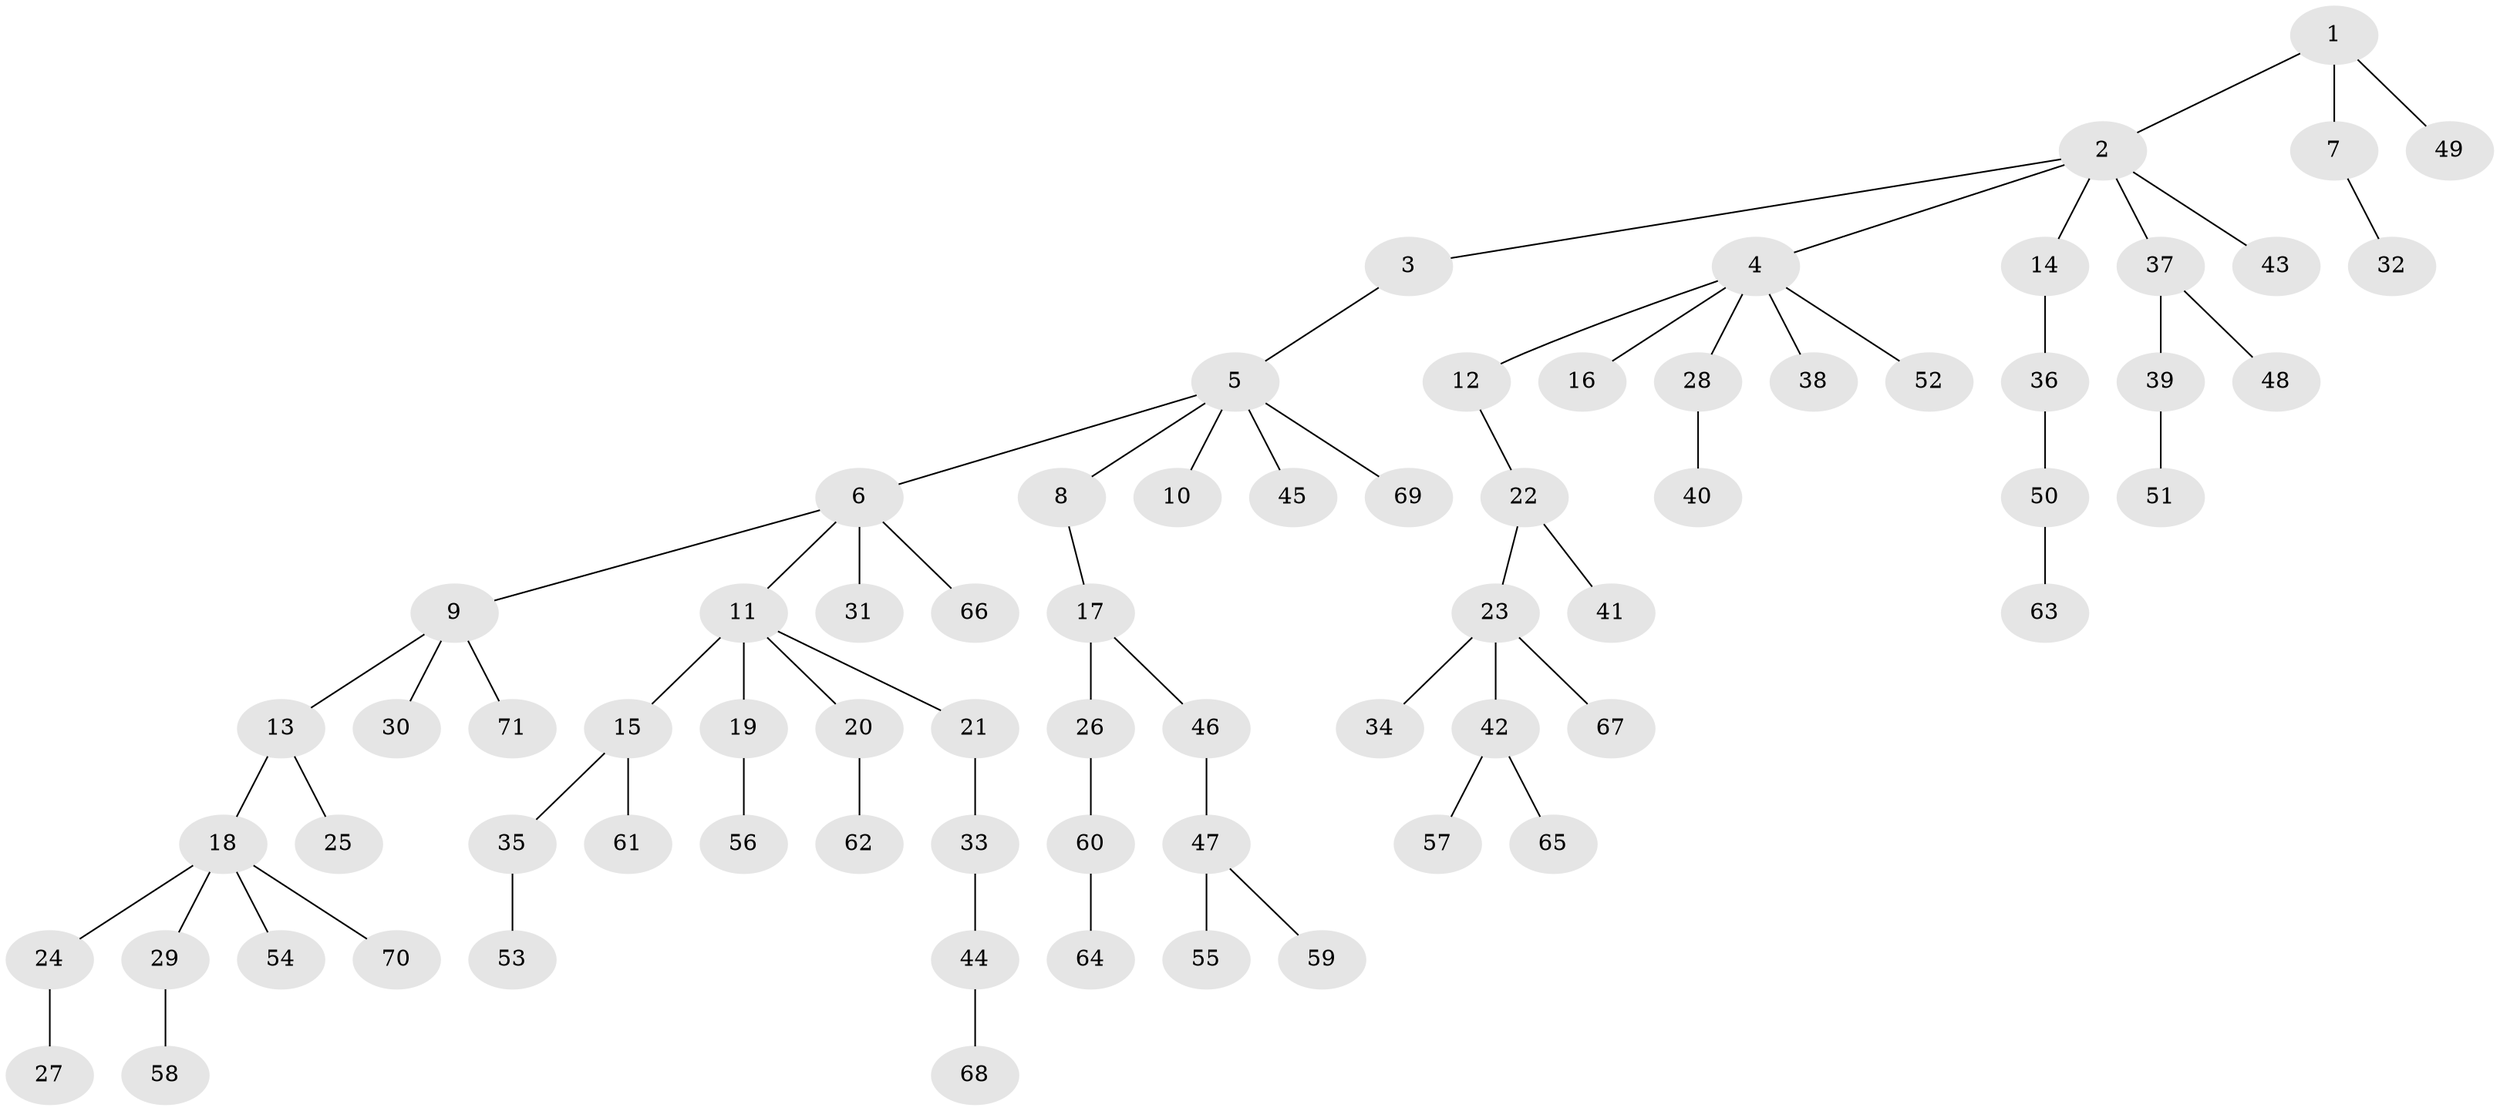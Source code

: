 // Generated by graph-tools (version 1.1) at 2025/50/03/09/25 03:50:23]
// undirected, 71 vertices, 70 edges
graph export_dot {
graph [start="1"]
  node [color=gray90,style=filled];
  1;
  2;
  3;
  4;
  5;
  6;
  7;
  8;
  9;
  10;
  11;
  12;
  13;
  14;
  15;
  16;
  17;
  18;
  19;
  20;
  21;
  22;
  23;
  24;
  25;
  26;
  27;
  28;
  29;
  30;
  31;
  32;
  33;
  34;
  35;
  36;
  37;
  38;
  39;
  40;
  41;
  42;
  43;
  44;
  45;
  46;
  47;
  48;
  49;
  50;
  51;
  52;
  53;
  54;
  55;
  56;
  57;
  58;
  59;
  60;
  61;
  62;
  63;
  64;
  65;
  66;
  67;
  68;
  69;
  70;
  71;
  1 -- 2;
  1 -- 7;
  1 -- 49;
  2 -- 3;
  2 -- 4;
  2 -- 14;
  2 -- 37;
  2 -- 43;
  3 -- 5;
  4 -- 12;
  4 -- 16;
  4 -- 28;
  4 -- 38;
  4 -- 52;
  5 -- 6;
  5 -- 8;
  5 -- 10;
  5 -- 45;
  5 -- 69;
  6 -- 9;
  6 -- 11;
  6 -- 31;
  6 -- 66;
  7 -- 32;
  8 -- 17;
  9 -- 13;
  9 -- 30;
  9 -- 71;
  11 -- 15;
  11 -- 19;
  11 -- 20;
  11 -- 21;
  12 -- 22;
  13 -- 18;
  13 -- 25;
  14 -- 36;
  15 -- 35;
  15 -- 61;
  17 -- 26;
  17 -- 46;
  18 -- 24;
  18 -- 29;
  18 -- 54;
  18 -- 70;
  19 -- 56;
  20 -- 62;
  21 -- 33;
  22 -- 23;
  22 -- 41;
  23 -- 34;
  23 -- 42;
  23 -- 67;
  24 -- 27;
  26 -- 60;
  28 -- 40;
  29 -- 58;
  33 -- 44;
  35 -- 53;
  36 -- 50;
  37 -- 39;
  37 -- 48;
  39 -- 51;
  42 -- 57;
  42 -- 65;
  44 -- 68;
  46 -- 47;
  47 -- 55;
  47 -- 59;
  50 -- 63;
  60 -- 64;
}
